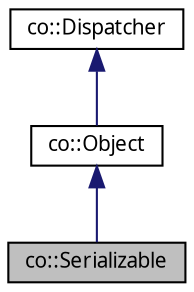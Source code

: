 digraph "co::Serializable"
{
  edge [fontname="Sans",fontsize="10",labelfontname="Sans",labelfontsize="10"];
  node [fontname="Sans",fontsize="10",shape=record];
  Node1 [label="co::Serializable",height=0.2,width=0.4,color="black", fillcolor="grey75", style="filled" fontcolor="black"];
  Node2 -> Node1 [dir="back",color="midnightblue",fontsize="10",style="solid",fontname="Sans"];
  Node2 [label="co::Object",height=0.2,width=0.4,color="black", fillcolor="white", style="filled",URL="$classco_1_1Object.html",tooltip="A distributed object. "];
  Node3 -> Node2 [dir="back",color="midnightblue",fontsize="10",style="solid",fontname="Sans"];
  Node3 [label="co::Dispatcher",height=0.2,width=0.4,color="black", fillcolor="white", style="filled",URL="$classco_1_1Dispatcher.html",tooltip="A class providing command dispatch functionality to networked objects. "];
}
